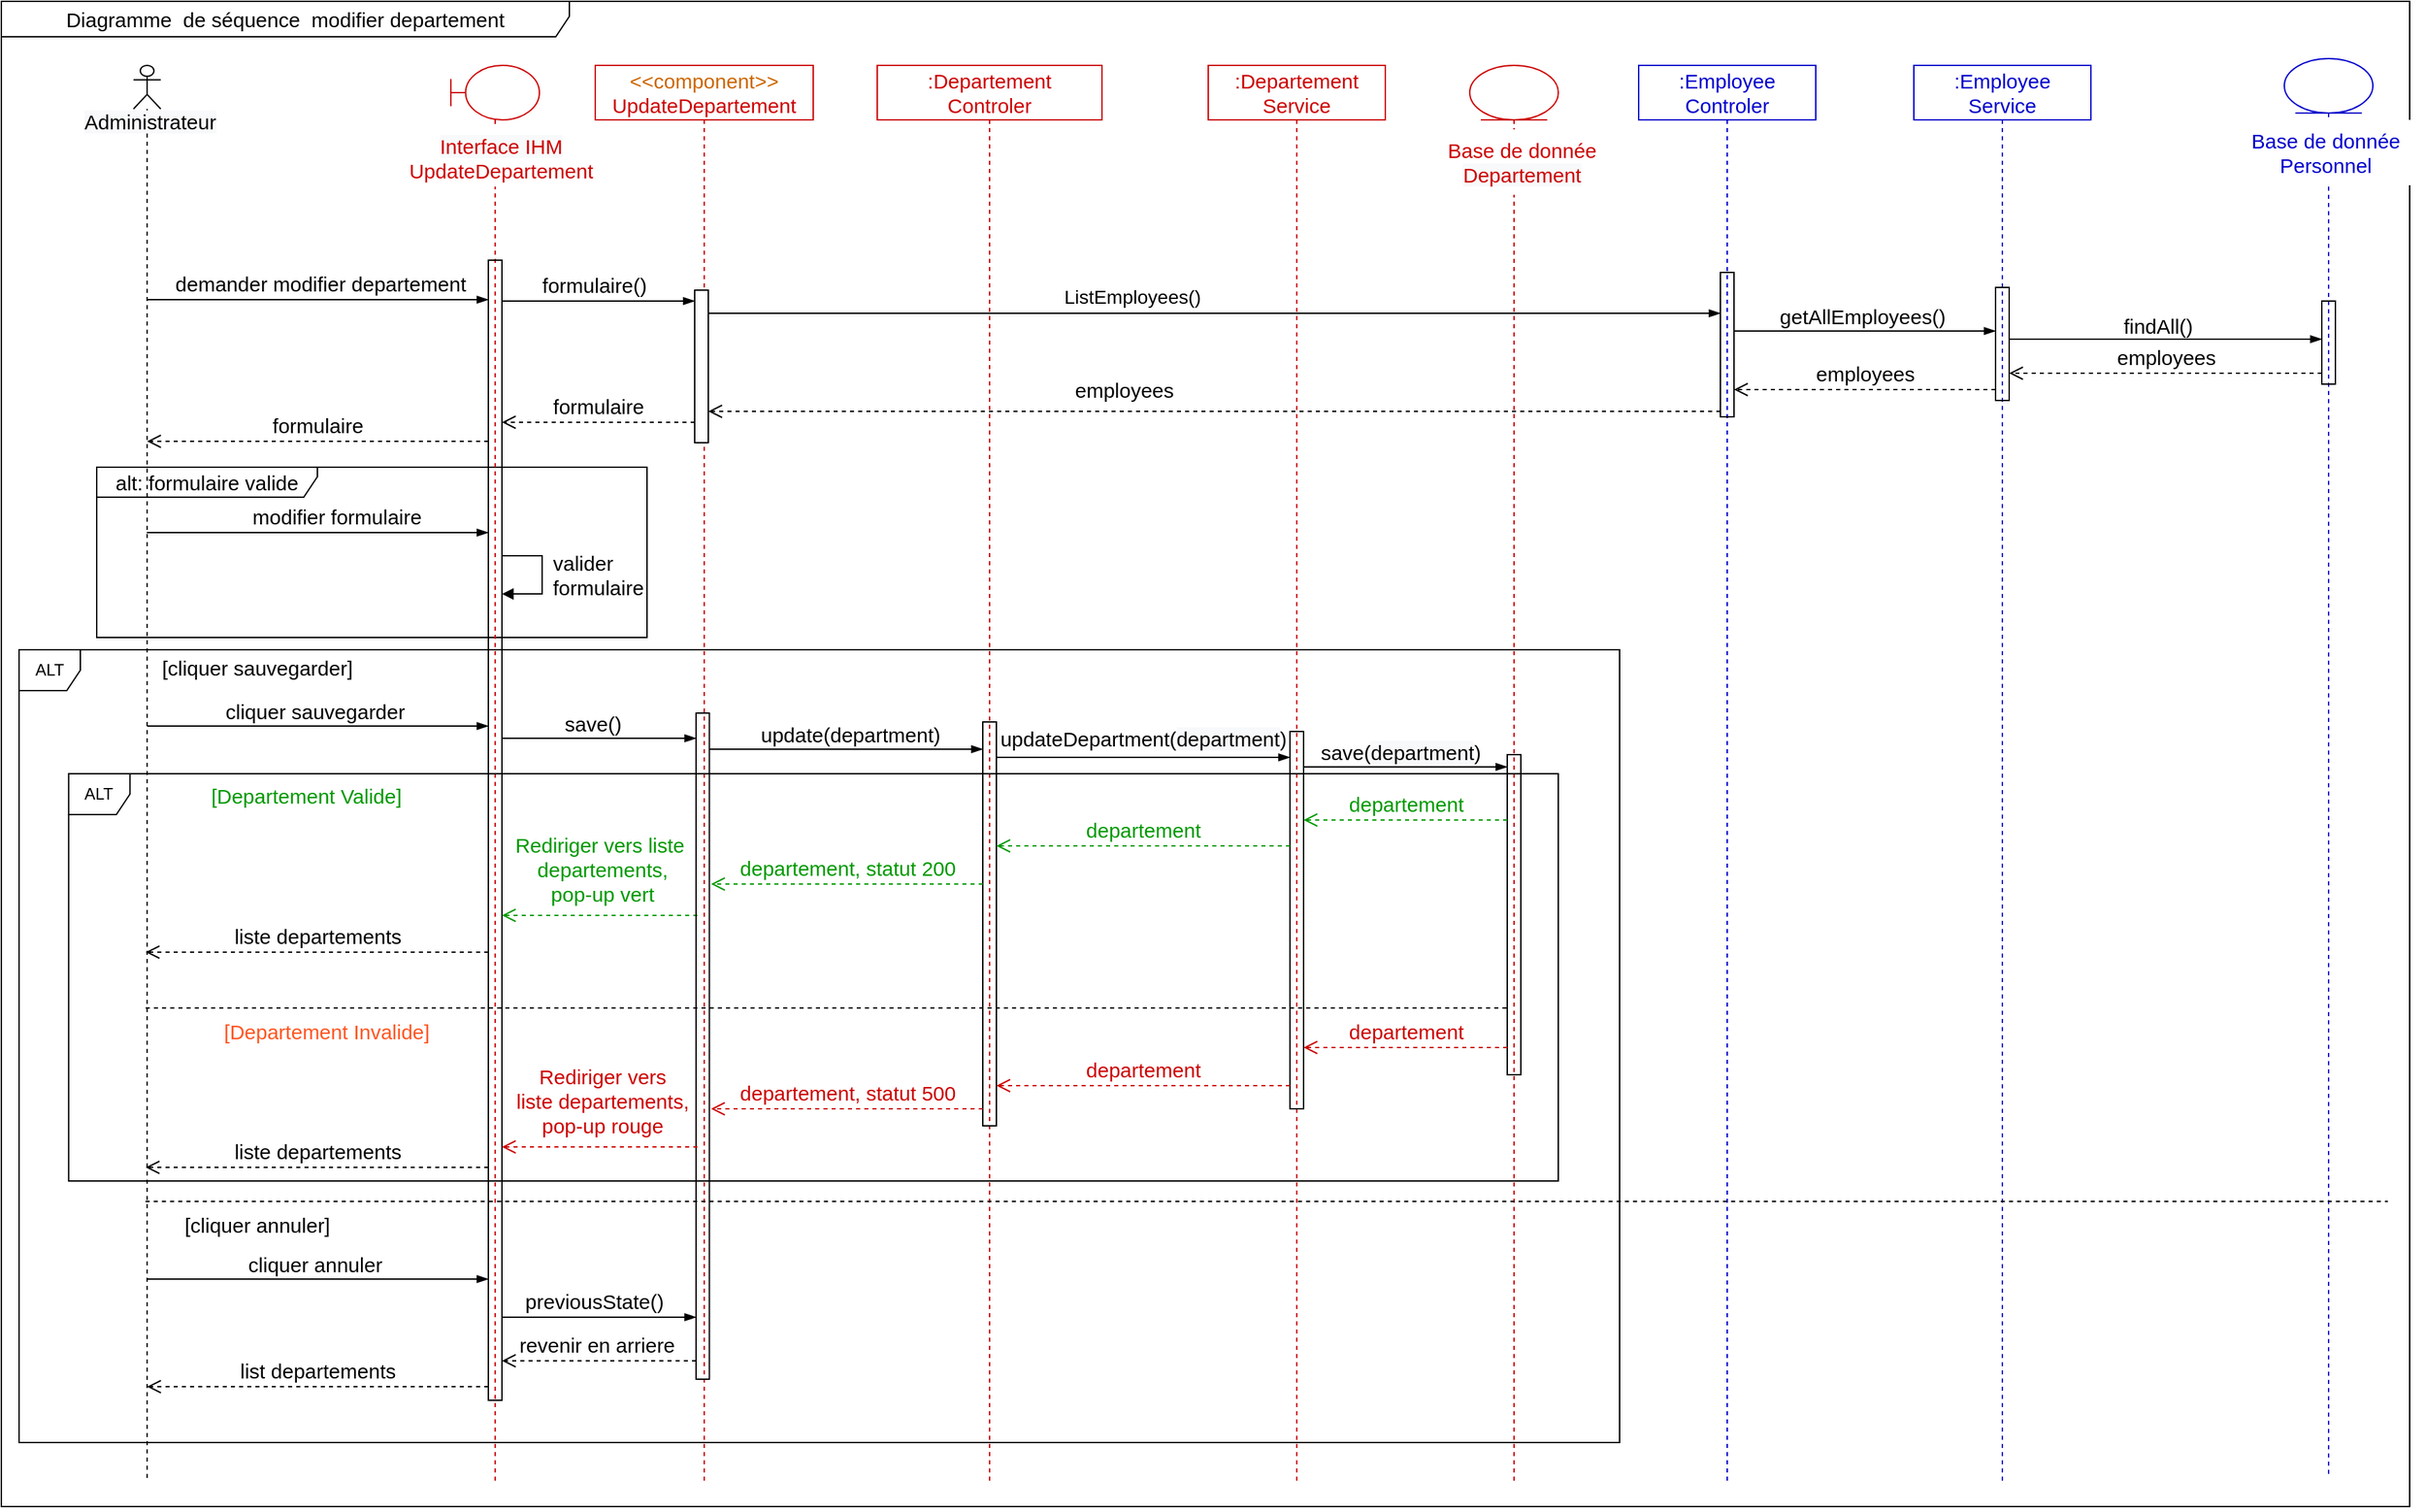 <mxfile version="20.2.4" type="github">
  <diagram id="Mkl_PsdnmxrldSqLvvV-" name="Page-1">
    <mxGraphModel dx="1673" dy="934" grid="0" gridSize="10" guides="1" tooltips="1" connect="1" arrows="1" fold="1" page="1" pageScale="1" pageWidth="827" pageHeight="1169" math="0" shadow="0">
      <root>
        <mxCell id="0" />
        <mxCell id="1" parent="0" />
        <mxCell id="fcN-yEFnmqgdUuzDJul8-133" value="Diagramme&amp;nbsp; de séquence&amp;nbsp; modifier departement" style="shape=umlFrame;whiteSpace=wrap;html=1;rounded=0;shadow=0;glass=0;sketch=0;fontSize=15;fillColor=none;width=417;height=26;" parent="1" vertex="1">
          <mxGeometry x="13" y="18" width="1768" height="1105" as="geometry" />
        </mxCell>
        <mxCell id="fcN-yEFnmqgdUuzDJul8-66" value="&lt;font style=&quot;font-size: 15px;&quot;&gt;alt: formulaire valide&lt;/font&gt;" style="shape=umlFrame;whiteSpace=wrap;html=1;width=162;height=22;" parent="1" vertex="1">
          <mxGeometry x="83" y="360" width="404" height="125" as="geometry" />
        </mxCell>
        <mxCell id="fcN-yEFnmqgdUuzDJul8-67" value=":Departement&lt;br&gt;Controler" style="shape=umlLifeline;perimeter=lifelinePerimeter;whiteSpace=wrap;html=1;container=1;collapsible=0;recursiveResize=0;outlineConnect=0;rounded=0;shadow=0;glass=0;sketch=0;fillColor=none;fontSize=15;fontColor=#CC0000;strokeColor=#CC0000;" parent="1" vertex="1">
          <mxGeometry x="656" y="65" width="165" height="1040" as="geometry" />
        </mxCell>
        <mxCell id="fcN-yEFnmqgdUuzDJul8-68" value="" style="html=1;points=[];perimeter=orthogonalPerimeter;rounded=0;shadow=0;glass=0;sketch=0;fontSize=15;fillColor=none;" parent="fcN-yEFnmqgdUuzDJul8-67" vertex="1">
          <mxGeometry x="77.5" y="482" width="10" height="296.5" as="geometry" />
        </mxCell>
        <mxCell id="fcN-yEFnmqgdUuzDJul8-69" style="edgeStyle=none;rounded=0;orthogonalLoop=1;jettySize=auto;html=1;fontSize=15;fontColor=#000000;strokeColor=#000000;endArrow=none;endFill=0;dashed=1;" parent="1" target="fcN-yEFnmqgdUuzDJul8-75" edge="1">
          <mxGeometry relative="1" as="geometry">
            <Array as="points">
              <mxPoint x="238" y="757" />
            </Array>
            <mxPoint x="118.962" y="757.0" as="sourcePoint" />
          </mxGeometry>
        </mxCell>
        <mxCell id="fcN-yEFnmqgdUuzDJul8-70" value="" style="shape=umlLifeline;participant=umlActor;perimeter=lifelinePerimeter;whiteSpace=wrap;html=1;container=1;collapsible=0;recursiveResize=0;verticalAlign=top;spacingTop=36;outlineConnect=0;fillColor=none;size=32;sketch=0;shadow=0;rounded=0;glass=0;" parent="1" vertex="1">
          <mxGeometry x="110" y="65" width="20" height="1040" as="geometry" />
        </mxCell>
        <mxCell id="fcN-yEFnmqgdUuzDJul8-71" value="&lt;span style=&quot;color: rgb(0, 0, 0); font-family: Helvetica; font-size: 15px; font-style: normal; font-variant-ligatures: normal; font-variant-caps: normal; font-weight: 400; letter-spacing: normal; orphans: 2; text-align: center; text-indent: 0px; text-transform: none; widows: 2; word-spacing: 0px; -webkit-text-stroke-width: 0px; background-color: rgb(248, 249, 250); text-decoration-thickness: initial; text-decoration-style: initial; text-decoration-color: initial; float: none; display: inline !important;&quot;&gt;Administrateur&lt;/span&gt;" style="text;whiteSpace=wrap;html=1;fontSize=15;" parent="1" vertex="1">
          <mxGeometry x="72" y="91" width="105" height="36" as="geometry" />
        </mxCell>
        <mxCell id="fcN-yEFnmqgdUuzDJul8-72" value=":Departement&lt;br&gt;Service" style="shape=umlLifeline;perimeter=lifelinePerimeter;whiteSpace=wrap;html=1;container=1;collapsible=0;recursiveResize=0;outlineConnect=0;rounded=0;shadow=0;glass=0;sketch=0;fillColor=none;fontSize=15;fontColor=#CC0000;strokeColor=#CC0000;" parent="1" vertex="1">
          <mxGeometry x="899" y="65" width="130" height="1040" as="geometry" />
        </mxCell>
        <mxCell id="fcN-yEFnmqgdUuzDJul8-73" value="" style="html=1;points=[];perimeter=orthogonalPerimeter;rounded=0;shadow=0;glass=0;sketch=0;fontSize=15;fillColor=none;" parent="fcN-yEFnmqgdUuzDJul8-72" vertex="1">
          <mxGeometry x="60" y="489" width="10" height="277" as="geometry" />
        </mxCell>
        <mxCell id="fcN-yEFnmqgdUuzDJul8-74" value="" style="shape=umlLifeline;participant=umlEntity;perimeter=lifelinePerimeter;whiteSpace=wrap;html=1;container=1;collapsible=0;recursiveResize=0;verticalAlign=top;spacingTop=36;outlineConnect=0;rounded=0;shadow=0;glass=0;sketch=0;fontSize=15;fillColor=none;fontColor=#CC6600;strokeColor=#CC0000;" parent="1" vertex="1">
          <mxGeometry x="1091" y="65" width="65" height="1040" as="geometry" />
        </mxCell>
        <mxCell id="fcN-yEFnmqgdUuzDJul8-75" value="" style="html=1;points=[];perimeter=orthogonalPerimeter;rounded=0;shadow=0;glass=0;sketch=0;fontSize=15;fillColor=none;" parent="fcN-yEFnmqgdUuzDJul8-74" vertex="1">
          <mxGeometry x="27.5" y="506" width="10" height="235" as="geometry" />
        </mxCell>
        <mxCell id="fcN-yEFnmqgdUuzDJul8-76" value="&lt;span style=&quot;font-family: Helvetica; font-size: 15px; font-style: normal; font-variant-ligatures: normal; font-variant-caps: normal; font-weight: 400; letter-spacing: normal; orphans: 2; text-indent: 0px; text-transform: none; widows: 2; word-spacing: 0px; -webkit-text-stroke-width: 0px; text-decoration-thickness: initial; text-decoration-style: initial; text-decoration-color: initial; float: none; display: inline !important;&quot;&gt;Base de donnée&lt;br&gt;&lt;span style=&quot;background-color: rgb(248, 249, 250);&quot;&gt;Departement&lt;/span&gt;&lt;br&gt;&lt;/span&gt;" style="text;whiteSpace=wrap;html=1;fontSize=15;align=center;fillColor=default;fontColor=#CC0000;labelBackgroundColor=default;" parent="fcN-yEFnmqgdUuzDJul8-74" vertex="1">
          <mxGeometry x="-21" y="47" width="119" height="48" as="geometry" />
        </mxCell>
        <mxCell id="fcN-yEFnmqgdUuzDJul8-77" value="" style="shape=umlLifeline;participant=umlBoundary;perimeter=lifelinePerimeter;whiteSpace=wrap;html=1;container=1;collapsible=0;recursiveResize=0;verticalAlign=top;spacingTop=36;outlineConnect=0;rounded=0;shadow=0;glass=0;sketch=0;fontSize=15;fillColor=none;fontColor=#CC6600;strokeColor=#CC0000;" parent="1" vertex="1">
          <mxGeometry x="343" y="65" width="65" height="1040" as="geometry" />
        </mxCell>
        <mxCell id="fcN-yEFnmqgdUuzDJul8-78" value="&lt;span style=&quot;font-family: Helvetica; font-size: 15px; font-style: normal; font-variant-ligatures: normal; font-variant-caps: normal; font-weight: 400; letter-spacing: normal; orphans: 2; text-indent: 0px; text-transform: none; widows: 2; word-spacing: 0px; -webkit-text-stroke-width: 0px; background-color: rgb(248, 249, 250); text-decoration-thickness: initial; text-decoration-style: initial; text-decoration-color: initial; float: none; display: inline !important;&quot;&gt;Interface IHM&lt;/span&gt;&lt;br style=&quot;font-family: Helvetica; font-size: 15px; font-style: normal; font-variant-ligatures: normal; font-variant-caps: normal; font-weight: 400; letter-spacing: normal; orphans: 2; text-indent: 0px; text-transform: none; widows: 2; word-spacing: 0px; -webkit-text-stroke-width: 0px; background-color: rgb(248, 249, 250); text-decoration-thickness: initial; text-decoration-style: initial; text-decoration-color: initial;&quot;&gt;UpdateDepartement" style="text;whiteSpace=wrap;html=1;fontSize=15;align=center;fillColor=default;fontColor=#CC0000;" parent="fcN-yEFnmqgdUuzDJul8-77" vertex="1">
          <mxGeometry x="-24" y="44" width="122" height="45" as="geometry" />
        </mxCell>
        <mxCell id="fcN-yEFnmqgdUuzDJul8-79" value="" style="html=1;points=[];perimeter=orthogonalPerimeter;rounded=0;shadow=0;glass=0;sketch=0;fontSize=15;fillColor=none;" parent="fcN-yEFnmqgdUuzDJul8-77" vertex="1">
          <mxGeometry x="27.5" y="143" width="10" height="837" as="geometry" />
        </mxCell>
        <mxCell id="fcN-yEFnmqgdUuzDJul8-80" value="valider&lt;br&gt;formulaire" style="edgeStyle=orthogonalEdgeStyle;html=1;align=left;spacingLeft=2;endArrow=block;rounded=0;fontSize=15;labelBackgroundColor=none;" parent="fcN-yEFnmqgdUuzDJul8-77" edge="1">
          <mxGeometry x="-0.001" y="4" relative="1" as="geometry">
            <mxPoint x="37.5" y="360.037" as="sourcePoint" />
            <Array as="points">
              <mxPoint x="67" y="360" />
              <mxPoint x="67" y="388" />
            </Array>
            <mxPoint x="37.5" y="388.037" as="targetPoint" />
            <mxPoint as="offset" />
          </mxGeometry>
        </mxCell>
        <mxCell id="fcN-yEFnmqgdUuzDJul8-81" value="" style="edgeStyle=elbowEdgeStyle;fontSize=12;html=1;endArrow=blockThin;endFill=1;rounded=0;" parent="1" source="fcN-yEFnmqgdUuzDJul8-70" target="fcN-yEFnmqgdUuzDJul8-79" edge="1">
          <mxGeometry width="160" relative="1" as="geometry">
            <mxPoint x="628" y="319" as="sourcePoint" />
            <mxPoint x="788" y="319" as="targetPoint" />
            <Array as="points">
              <mxPoint x="190" y="237" />
              <mxPoint x="171" y="210" />
            </Array>
          </mxGeometry>
        </mxCell>
        <mxCell id="fcN-yEFnmqgdUuzDJul8-82" value="demander modifier departement" style="edgeLabel;html=1;align=center;verticalAlign=middle;resizable=0;points=[];fontSize=15;" parent="fcN-yEFnmqgdUuzDJul8-81" vertex="1" connectable="0">
          <mxGeometry x="-0.395" relative="1" as="geometry">
            <mxPoint x="51" y="-12" as="offset" />
          </mxGeometry>
        </mxCell>
        <mxCell id="fcN-yEFnmqgdUuzDJul8-83" value="" style="edgeStyle=elbowEdgeStyle;fontSize=12;html=1;endArrow=blockThin;endFill=1;rounded=0;" parent="1" source="fcN-yEFnmqgdUuzDJul8-68" target="fcN-yEFnmqgdUuzDJul8-73" edge="1">
          <mxGeometry width="160" relative="1" as="geometry">
            <mxPoint x="743.5" y="573" as="sourcePoint" />
            <mxPoint x="959" y="573" as="targetPoint" />
            <Array as="points">
              <mxPoint x="778" y="573" />
              <mxPoint x="753" y="364" />
              <mxPoint x="602" y="349" />
              <mxPoint x="527" y="378" />
            </Array>
          </mxGeometry>
        </mxCell>
        <mxCell id="fcN-yEFnmqgdUuzDJul8-84" value="updateDepartment(&lt;span style=&quot;background-color: rgb(248, 249, 250);&quot;&gt;department&lt;/span&gt;)" style="edgeLabel;html=1;align=center;verticalAlign=middle;resizable=0;points=[];fontSize=15;" parent="fcN-yEFnmqgdUuzDJul8-83" vertex="1" connectable="0">
          <mxGeometry x="0.124" relative="1" as="geometry">
            <mxPoint x="-14" y="-14" as="offset" />
          </mxGeometry>
        </mxCell>
        <mxCell id="fcN-yEFnmqgdUuzDJul8-85" value="" style="edgeStyle=elbowEdgeStyle;fontSize=12;html=1;endArrow=blockThin;endFill=1;rounded=0;" parent="1" source="fcN-yEFnmqgdUuzDJul8-73" target="fcN-yEFnmqgdUuzDJul8-75" edge="1">
          <mxGeometry width="160" relative="1" as="geometry">
            <mxPoint x="474" y="404" as="sourcePoint" />
            <mxPoint x="634" y="404" as="targetPoint" />
            <Array as="points">
              <mxPoint x="1060" y="580" />
              <mxPoint x="969" y="591" />
              <mxPoint x="766" y="367" />
            </Array>
          </mxGeometry>
        </mxCell>
        <mxCell id="fcN-yEFnmqgdUuzDJul8-86" value="save(&lt;span style=&quot;background-color: rgb(248, 249, 250);&quot;&gt;department&lt;/span&gt;)" style="edgeLabel;html=1;align=center;verticalAlign=middle;resizable=0;points=[];fontSize=15;" parent="fcN-yEFnmqgdUuzDJul8-85" vertex="1" connectable="0">
          <mxGeometry x="-0.356" y="2" relative="1" as="geometry">
            <mxPoint x="23" y="-9" as="offset" />
          </mxGeometry>
        </mxCell>
        <mxCell id="fcN-yEFnmqgdUuzDJul8-87" value="&lt;font color=&quot;#009900&quot;&gt;departement&lt;/font&gt;" style="html=1;verticalAlign=bottom;endArrow=open;dashed=1;endSize=8;rounded=0;fontSize=15;strokeColor=#009900;" parent="1" source="fcN-yEFnmqgdUuzDJul8-75" target="fcN-yEFnmqgdUuzDJul8-73" edge="1">
          <mxGeometry relative="1" as="geometry">
            <mxPoint x="806" y="391" as="sourcePoint" />
            <mxPoint x="668" y="391" as="targetPoint" />
            <Array as="points">
              <mxPoint x="1025" y="619" />
            </Array>
          </mxGeometry>
        </mxCell>
        <mxCell id="fcN-yEFnmqgdUuzDJul8-88" value="&lt;span style=&quot;color: rgb(0, 153, 0);&quot;&gt;departement&lt;/span&gt;" style="html=1;verticalAlign=bottom;endArrow=open;dashed=1;endSize=8;rounded=0;fontSize=15;strokeColor=#009900;" parent="1" source="fcN-yEFnmqgdUuzDJul8-73" target="fcN-yEFnmqgdUuzDJul8-68" edge="1">
          <mxGeometry relative="1" as="geometry">
            <mxPoint x="658" y="396" as="sourcePoint" />
            <mxPoint x="477" y="396" as="targetPoint" />
            <Array as="points">
              <mxPoint x="895" y="638" />
            </Array>
          </mxGeometry>
        </mxCell>
        <mxCell id="fcN-yEFnmqgdUuzDJul8-89" value="&lt;span style=&quot;color: rgb(204, 102, 0);&quot;&gt;&amp;lt;&amp;lt;component&amp;gt;&amp;gt;&lt;/span&gt;&lt;br style=&quot;color: rgb(204, 102, 0);&quot;&gt;UpdateDepartement" style="shape=umlLifeline;perimeter=lifelinePerimeter;whiteSpace=wrap;html=1;container=1;collapsible=0;recursiveResize=0;outlineConnect=0;rounded=0;shadow=0;glass=0;sketch=0;fillColor=none;fontSize=15;fontColor=#CC0000;strokeColor=#CC0000;" parent="1" vertex="1">
          <mxGeometry x="449" y="65" width="160" height="1040" as="geometry" />
        </mxCell>
        <mxCell id="fcN-yEFnmqgdUuzDJul8-90" value="" style="html=1;points=[];perimeter=orthogonalPerimeter;" parent="fcN-yEFnmqgdUuzDJul8-89" vertex="1">
          <mxGeometry x="73" y="165" width="10" height="112" as="geometry" />
        </mxCell>
        <mxCell id="fcN-yEFnmqgdUuzDJul8-91" value="" style="fontSize=12;html=1;endArrow=blockThin;endFill=1;rounded=0;" parent="1" source="fcN-yEFnmqgdUuzDJul8-79" target="fcN-yEFnmqgdUuzDJul8-90" edge="1">
          <mxGeometry width="160" relative="1" as="geometry">
            <mxPoint x="294" y="256" as="sourcePoint" />
            <mxPoint x="599" y="366" as="targetPoint" />
            <Array as="points">
              <mxPoint x="382" y="238" />
            </Array>
          </mxGeometry>
        </mxCell>
        <mxCell id="fcN-yEFnmqgdUuzDJul8-92" value="formulaire()" style="edgeLabel;html=1;align=center;verticalAlign=middle;resizable=0;points=[];fontSize=15;" parent="fcN-yEFnmqgdUuzDJul8-91" vertex="1" connectable="0">
          <mxGeometry x="-0.006" y="-3" relative="1" as="geometry">
            <mxPoint x="-3" y="-15" as="offset" />
          </mxGeometry>
        </mxCell>
        <mxCell id="fcN-yEFnmqgdUuzDJul8-93" value="&lt;font style=&quot;font-size: 15px;&quot;&gt;formulaire&lt;/font&gt;" style="html=1;verticalAlign=bottom;endArrow=open;dashed=1;endSize=8;rounded=0;" parent="1" source="fcN-yEFnmqgdUuzDJul8-90" target="fcN-yEFnmqgdUuzDJul8-79" edge="1">
          <mxGeometry relative="1" as="geometry">
            <mxPoint x="438" y="323" as="sourcePoint" />
            <mxPoint x="358" y="323" as="targetPoint" />
            <Array as="points">
              <mxPoint x="469" y="327" />
            </Array>
          </mxGeometry>
        </mxCell>
        <mxCell id="fcN-yEFnmqgdUuzDJul8-94" value="&lt;font style=&quot;font-size: 15px;&quot;&gt;formulaire&lt;/font&gt;" style="html=1;verticalAlign=bottom;endArrow=open;dashed=1;endSize=8;rounded=0;" parent="1" source="fcN-yEFnmqgdUuzDJul8-79" target="fcN-yEFnmqgdUuzDJul8-70" edge="1">
          <mxGeometry relative="1" as="geometry">
            <mxPoint x="300.5" y="298" as="sourcePoint" />
            <mxPoint x="119.667" y="298" as="targetPoint" />
            <Array as="points">
              <mxPoint x="339" y="341" />
            </Array>
          </mxGeometry>
        </mxCell>
        <mxCell id="fcN-yEFnmqgdUuzDJul8-95" value="" style="fontSize=12;html=1;endArrow=blockThin;endFill=1;rounded=0;" parent="1" edge="1">
          <mxGeometry width="160" relative="1" as="geometry">
            <mxPoint x="119.759" y="408" as="sourcePoint" />
            <mxPoint x="370.5" y="408" as="targetPoint" />
            <Array as="points">
              <mxPoint x="255" y="408" />
            </Array>
          </mxGeometry>
        </mxCell>
        <mxCell id="fcN-yEFnmqgdUuzDJul8-96" value="modifier formulaire" style="edgeLabel;html=1;align=center;verticalAlign=middle;resizable=0;points=[];fontSize=15;" parent="fcN-yEFnmqgdUuzDJul8-95" vertex="1" connectable="0">
          <mxGeometry x="0.128" y="-4" relative="1" as="geometry">
            <mxPoint x="-3" y="-16" as="offset" />
          </mxGeometry>
        </mxCell>
        <mxCell id="fcN-yEFnmqgdUuzDJul8-97" value="" style="fontSize=12;html=1;endArrow=blockThin;endFill=1;rounded=0;" parent="1" source="fcN-yEFnmqgdUuzDJul8-79" target="fcN-yEFnmqgdUuzDJul8-107" edge="1">
          <mxGeometry width="160" relative="1" as="geometry">
            <mxPoint x="380.5" y="542.0" as="sourcePoint" />
            <mxPoint x="524" y="542" as="targetPoint" />
            <Array as="points">
              <mxPoint x="487" y="559" />
            </Array>
          </mxGeometry>
        </mxCell>
        <mxCell id="fcN-yEFnmqgdUuzDJul8-98" value="save()" style="edgeLabel;html=1;align=center;verticalAlign=middle;resizable=0;points=[];labelBackgroundColor=none;fontSize=15;" parent="fcN-yEFnmqgdUuzDJul8-97" vertex="1" connectable="0">
          <mxGeometry x="-0.081" y="1" relative="1" as="geometry">
            <mxPoint x="1" y="-10" as="offset" />
          </mxGeometry>
        </mxCell>
        <mxCell id="fcN-yEFnmqgdUuzDJul8-99" value="" style="fontSize=12;html=1;endArrow=blockThin;endFill=1;rounded=0;" parent="1" source="fcN-yEFnmqgdUuzDJul8-107" target="fcN-yEFnmqgdUuzDJul8-68" edge="1">
          <mxGeometry width="160" relative="1" as="geometry">
            <mxPoint x="534" y="567" as="sourcePoint" />
            <mxPoint x="733.5" y="567" as="targetPoint" />
            <Array as="points">
              <mxPoint x="552" y="567" />
            </Array>
          </mxGeometry>
        </mxCell>
        <mxCell id="fcN-yEFnmqgdUuzDJul8-100" value="&lt;span style=&quot;font-size: 15px;&quot;&gt;update(department)&lt;/span&gt;" style="edgeLabel;html=1;align=center;verticalAlign=middle;resizable=0;points=[];labelBackgroundColor=none;fontSize=15;" parent="fcN-yEFnmqgdUuzDJul8-99" vertex="1" connectable="0">
          <mxGeometry x="0.25" relative="1" as="geometry">
            <mxPoint x="-23" y="-11" as="offset" />
          </mxGeometry>
        </mxCell>
        <mxCell id="fcN-yEFnmqgdUuzDJul8-101" value="&lt;span style=&quot;color: rgb(0, 153, 0);&quot;&gt;departement&lt;/span&gt;&lt;font color=&quot;#009900&quot;&gt;, statut 200&lt;/font&gt;" style="html=1;verticalAlign=bottom;endArrow=open;dashed=1;endSize=8;rounded=0;fontSize=15;strokeColor=#009900;" parent="1" source="fcN-yEFnmqgdUuzDJul8-68" edge="1">
          <mxGeometry relative="1" as="geometry">
            <mxPoint x="661" y="638" as="sourcePoint" />
            <mxPoint x="534" y="666" as="targetPoint" />
            <Array as="points">
              <mxPoint x="633" y="666" />
            </Array>
          </mxGeometry>
        </mxCell>
        <mxCell id="fcN-yEFnmqgdUuzDJul8-102" value="&lt;font color=&quot;#009900&quot;&gt;Rediriger vers liste&amp;nbsp;&lt;br&gt;&lt;/font&gt;&lt;span style=&quot;color: rgb(0, 153, 0);&quot;&gt;departements&lt;/span&gt;&lt;font color=&quot;#009900&quot;&gt;,&lt;br&gt;pop-up vert&lt;br&gt;&lt;/font&gt;" style="html=1;verticalAlign=bottom;endArrow=open;dashed=1;endSize=8;rounded=0;fontSize=15;strokeColor=#009900;" parent="1" edge="1">
          <mxGeometry x="-0.014" y="-4" relative="1" as="geometry">
            <mxPoint x="524" y="689" as="sourcePoint" />
            <mxPoint x="380.5" y="689" as="targetPoint" />
            <Array as="points">
              <mxPoint x="459" y="689" />
            </Array>
            <mxPoint as="offset" />
          </mxGeometry>
        </mxCell>
        <mxCell id="fcN-yEFnmqgdUuzDJul8-103" value="&lt;font color=&quot;#000000&quot;&gt;liste departements&lt;/font&gt;" style="html=1;verticalAlign=bottom;endArrow=open;dashed=1;endSize=8;rounded=0;fontSize=15;fontColor=#009900;strokeColor=#000000;" parent="1" edge="1">
          <mxGeometry relative="1" as="geometry">
            <mxPoint x="370.5" y="716" as="sourcePoint" />
            <mxPoint x="118.962" y="716" as="targetPoint" />
            <Array as="points">
              <mxPoint x="274" y="716" />
            </Array>
          </mxGeometry>
        </mxCell>
        <mxCell id="fcN-yEFnmqgdUuzDJul8-104" value="" style="group" parent="1" vertex="1" connectable="0">
          <mxGeometry x="37" y="381" width="1755" height="745" as="geometry" />
        </mxCell>
        <mxCell id="fcN-yEFnmqgdUuzDJul8-111" value="ALT" style="shape=umlFrame;whiteSpace=wrap;html=1;width=45;height=30;" parent="fcN-yEFnmqgdUuzDJul8-104" vertex="1">
          <mxGeometry x="-11.0" y="113" width="1175" height="582" as="geometry" />
        </mxCell>
        <mxCell id="fcN-yEFnmqgdUuzDJul8-105" value="&lt;div style=&quot;text-align: left; font-size: 15px;&quot;&gt;&lt;span style=&quot;background-color: initial; font-size: 15px;&quot;&gt;[Departement&amp;nbsp;&lt;/span&gt;&lt;span style=&quot;background-color: initial; text-align: right; font-size: 15px;&quot;&gt;Valide]&lt;/span&gt;&lt;/div&gt;" style="text;html=1;strokeColor=none;fillColor=none;align=center;verticalAlign=middle;whiteSpace=wrap;rounded=0;fontSize=15;fontColor=#009900;" parent="fcN-yEFnmqgdUuzDJul8-104" vertex="1">
          <mxGeometry x="99.136" y="207.74" width="201.749" height="24.35" as="geometry" />
        </mxCell>
        <mxCell id="fcN-yEFnmqgdUuzDJul8-106" value="[Departement Invalide]" style="text;html=1;strokeColor=none;fillColor=none;align=center;verticalAlign=middle;whiteSpace=wrap;rounded=0;fontSize=15;fontColor=#FF5521;" parent="fcN-yEFnmqgdUuzDJul8-104" vertex="1">
          <mxGeometry x="132.921" y="382.002" width="163.512" height="22.604" as="geometry" />
        </mxCell>
        <mxCell id="fcN-yEFnmqgdUuzDJul8-107" value="" style="html=1;points=[];perimeter=orthogonalPerimeter;rounded=0;shadow=0;glass=0;sketch=0;fontSize=15;fillColor=none;" parent="fcN-yEFnmqgdUuzDJul8-104" vertex="1">
          <mxGeometry x="485.997" y="159.5" width="9.769" height="489" as="geometry" />
        </mxCell>
        <mxCell id="fcN-yEFnmqgdUuzDJul8-108" value="&lt;div style=&quot;text-align: left;&quot;&gt;&lt;span style=&quot;color: rgb(0, 0, 0); text-align: center; background-color: rgb(255, 255, 255);&quot;&gt;&lt;font style=&quot;font-size: 15px;&quot;&gt;[cliquer sauvegarder]&lt;/font&gt;&lt;/span&gt;&lt;br&gt;&lt;/div&gt;" style="text;html=1;strokeColor=none;fillColor=none;align=center;verticalAlign=bottom;whiteSpace=wrap;rounded=0;fontSize=15;fontColor=#009900;" parent="fcN-yEFnmqgdUuzDJul8-104" vertex="1">
          <mxGeometry x="89.875" y="114" width="148.489" height="24.35" as="geometry" />
        </mxCell>
        <mxCell id="fcN-yEFnmqgdUuzDJul8-109" value="&lt;div style=&quot;text-align: left;&quot;&gt;&lt;span style=&quot;color: rgb(0, 0, 0); text-align: center; background-color: rgb(255, 255, 255);&quot;&gt;&lt;font style=&quot;font-size: 15px;&quot;&gt;[cliquer annuler]&lt;/font&gt;&lt;/span&gt;&lt;br&gt;&lt;/div&gt;" style="text;html=1;strokeColor=none;fillColor=none;align=center;verticalAlign=bottom;whiteSpace=wrap;rounded=0;fontSize=15;fontColor=#009900;" parent="fcN-yEFnmqgdUuzDJul8-104" vertex="1">
          <mxGeometry x="89.875" y="523" width="148.489" height="24.35" as="geometry" />
        </mxCell>
        <mxCell id="fcN-yEFnmqgdUuzDJul8-110" value="ALT" style="shape=umlFrame;whiteSpace=wrap;html=1;width=45;height=30;" parent="fcN-yEFnmqgdUuzDJul8-104" vertex="1">
          <mxGeometry x="25.4" y="204" width="1093.6" height="299" as="geometry" />
        </mxCell>
        <mxCell id="fcN-yEFnmqgdUuzDJul8-112" value="&lt;font color=&quot;#cc0000&quot;&gt;departement&lt;/font&gt;" style="html=1;verticalAlign=bottom;endArrow=open;dashed=1;endSize=8;rounded=0;fontSize=15;fontColor=#000000;strokeColor=#CC0000;" parent="1" source="fcN-yEFnmqgdUuzDJul8-75" target="fcN-yEFnmqgdUuzDJul8-73" edge="1">
          <mxGeometry relative="1" as="geometry">
            <mxPoint x="680" y="796" as="sourcePoint" />
            <mxPoint x="600" y="796" as="targetPoint" />
            <Array as="points">
              <mxPoint x="1038" y="786" />
            </Array>
          </mxGeometry>
        </mxCell>
        <mxCell id="fcN-yEFnmqgdUuzDJul8-113" value="&lt;span style=&quot;color: rgb(204, 0, 0);&quot;&gt;departement&lt;/span&gt;" style="html=1;verticalAlign=bottom;endArrow=open;dashed=1;endSize=8;rounded=0;fontSize=15;fontColor=#000000;strokeColor=#CC0000;" parent="1" source="fcN-yEFnmqgdUuzDJul8-73" target="fcN-yEFnmqgdUuzDJul8-68" edge="1">
          <mxGeometry relative="1" as="geometry">
            <mxPoint x="915" y="826" as="sourcePoint" />
            <mxPoint x="744" y="826" as="targetPoint" />
            <Array as="points">
              <mxPoint x="879" y="814" />
            </Array>
          </mxGeometry>
        </mxCell>
        <mxCell id="fcN-yEFnmqgdUuzDJul8-114" value="&lt;span style=&quot;color: rgb(204, 0, 0);&quot;&gt;departement&lt;/span&gt;&lt;font color=&quot;#cc0000&quot;&gt;, statut 500&lt;/font&gt;" style="html=1;verticalAlign=bottom;endArrow=open;dashed=1;endSize=8;rounded=0;fontSize=15;fontColor=#000000;strokeColor=#CC0000;" parent="1" source="fcN-yEFnmqgdUuzDJul8-68" edge="1">
          <mxGeometry relative="1" as="geometry">
            <mxPoint x="651" y="823" as="sourcePoint" />
            <mxPoint x="534" y="831" as="targetPoint" />
            <Array as="points">
              <mxPoint x="619" y="831" />
            </Array>
          </mxGeometry>
        </mxCell>
        <mxCell id="fcN-yEFnmqgdUuzDJul8-115" value="&lt;font color=&quot;#cc0000&quot;&gt;Rediriger vers &lt;br&gt;liste&amp;nbsp;&lt;/font&gt;&lt;span style=&quot;color: rgb(204, 0, 0);&quot;&gt;departements&lt;/span&gt;&lt;font color=&quot;#cc0000&quot;&gt;,&lt;br&gt;pop-up rouge&lt;/font&gt;" style="html=1;verticalAlign=bottom;endArrow=open;dashed=1;endSize=8;rounded=0;fontSize=15;strokeColor=#CC0000;labelBackgroundColor=none;" parent="1" edge="1">
          <mxGeometry x="-0.014" y="-4" relative="1" as="geometry">
            <mxPoint x="524" y="859" as="sourcePoint" />
            <mxPoint x="380.5" y="859" as="targetPoint" />
            <Array as="points">
              <mxPoint x="445" y="859" />
            </Array>
            <mxPoint as="offset" />
          </mxGeometry>
        </mxCell>
        <mxCell id="fcN-yEFnmqgdUuzDJul8-116" value="&lt;font color=&quot;#000000&quot;&gt;liste&amp;nbsp;&lt;/font&gt;&lt;span style=&quot;color: rgb(0, 0, 0);&quot;&gt;departements&lt;/span&gt;" style="html=1;verticalAlign=bottom;endArrow=open;dashed=1;endSize=8;rounded=0;fontSize=15;fontColor=#009900;strokeColor=#000000;" parent="1" edge="1">
          <mxGeometry relative="1" as="geometry">
            <mxPoint x="370.5" y="874" as="sourcePoint" />
            <mxPoint x="118.962" y="874" as="targetPoint" />
            <Array as="points">
              <mxPoint x="231" y="874" />
            </Array>
          </mxGeometry>
        </mxCell>
        <mxCell id="fcN-yEFnmqgdUuzDJul8-117" value=":Employee&lt;br&gt;Controler" style="shape=umlLifeline;perimeter=lifelinePerimeter;whiteSpace=wrap;html=1;container=1;collapsible=0;recursiveResize=0;outlineConnect=0;rounded=0;shadow=0;glass=0;sketch=0;fillColor=none;fontSize=15;strokeColor=#0000CC;fontColor=#0000CC;" parent="1" vertex="1">
          <mxGeometry x="1215" y="65" width="130" height="1040" as="geometry" />
        </mxCell>
        <mxCell id="fcN-yEFnmqgdUuzDJul8-118" value="" style="html=1;points=[];perimeter=orthogonalPerimeter;rounded=0;shadow=0;glass=0;sketch=0;fontSize=15;fillColor=none;" parent="fcN-yEFnmqgdUuzDJul8-117" vertex="1">
          <mxGeometry x="60" y="152" width="10" height="106" as="geometry" />
        </mxCell>
        <mxCell id="fcN-yEFnmqgdUuzDJul8-119" value="" style="shape=umlLifeline;participant=umlEntity;perimeter=lifelinePerimeter;whiteSpace=wrap;html=1;container=1;collapsible=0;recursiveResize=0;verticalAlign=top;spacingTop=36;outlineConnect=0;rounded=0;shadow=0;glass=0;sketch=0;fontSize=15;fillColor=none;strokeColor=#0000CC;" parent="1" vertex="1">
          <mxGeometry x="1689" y="60" width="65" height="1040" as="geometry" />
        </mxCell>
        <mxCell id="fcN-yEFnmqgdUuzDJul8-120" value="Base de donnée&lt;br&gt;Personnel" style="text;whiteSpace=wrap;html=1;fontSize=15;align=center;fillColor=default;fontColor=#0000CC;" parent="fcN-yEFnmqgdUuzDJul8-119" vertex="1">
          <mxGeometry x="-33" y="45" width="127" height="48" as="geometry" />
        </mxCell>
        <mxCell id="fcN-yEFnmqgdUuzDJul8-121" value="" style="html=1;points=[];perimeter=orthogonalPerimeter;rounded=0;shadow=0;glass=0;sketch=0;fontSize=15;fillColor=none;" parent="fcN-yEFnmqgdUuzDJul8-119" vertex="1">
          <mxGeometry x="27.5" y="178" width="10" height="61" as="geometry" />
        </mxCell>
        <mxCell id="fcN-yEFnmqgdUuzDJul8-122" value=":Employee&lt;br&gt;Service" style="shape=umlLifeline;perimeter=lifelinePerimeter;whiteSpace=wrap;html=1;container=1;collapsible=0;recursiveResize=0;outlineConnect=0;rounded=0;shadow=0;glass=0;sketch=0;fillColor=none;fontSize=15;strokeColor=#0000CC;fontColor=#0000CC;" parent="1" vertex="1">
          <mxGeometry x="1417" y="65" width="130" height="1040" as="geometry" />
        </mxCell>
        <mxCell id="fcN-yEFnmqgdUuzDJul8-123" value="" style="html=1;points=[];perimeter=orthogonalPerimeter;rounded=0;shadow=0;glass=0;sketch=0;fontSize=15;fillColor=none;" parent="fcN-yEFnmqgdUuzDJul8-122" vertex="1">
          <mxGeometry x="60" y="163" width="10" height="83" as="geometry" />
        </mxCell>
        <mxCell id="fcN-yEFnmqgdUuzDJul8-124" value="" style="edgeStyle=elbowEdgeStyle;fontSize=12;html=1;endArrow=blockThin;endFill=1;rounded=0;fontColor=#CC0000;" parent="1" source="fcN-yEFnmqgdUuzDJul8-90" target="fcN-yEFnmqgdUuzDJul8-118" edge="1">
          <mxGeometry width="160" relative="1" as="geometry">
            <mxPoint x="841" y="372" as="sourcePoint" />
            <mxPoint x="1001" y="372" as="targetPoint" />
            <Array as="points">
              <mxPoint x="1209" y="247" />
            </Array>
          </mxGeometry>
        </mxCell>
        <mxCell id="fcN-yEFnmqgdUuzDJul8-125" value="&lt;font style=&quot;font-size: 14px;&quot;&gt;ListEmployees()&lt;/font&gt;" style="edgeLabel;html=1;align=center;verticalAlign=middle;resizable=0;points=[];fontColor=#000000;" parent="fcN-yEFnmqgdUuzDJul8-124" vertex="1" connectable="0">
          <mxGeometry x="-0.164" y="-2" relative="1" as="geometry">
            <mxPoint y="-14" as="offset" />
          </mxGeometry>
        </mxCell>
        <mxCell id="fcN-yEFnmqgdUuzDJul8-126" value="" style="edgeStyle=elbowEdgeStyle;fontSize=12;html=1;endArrow=blockThin;endFill=1;rounded=0;" parent="1" source="fcN-yEFnmqgdUuzDJul8-123" target="fcN-yEFnmqgdUuzDJul8-121" edge="1">
          <mxGeometry width="160" relative="1" as="geometry">
            <mxPoint x="1015" y="313" as="sourcePoint" />
            <mxPoint x="1225" y="280" as="targetPoint" />
            <Array as="points">
              <mxPoint x="1612" y="266" />
              <mxPoint x="1590" y="254" />
              <mxPoint x="1427" y="263" />
              <mxPoint x="917" y="318" />
            </Array>
          </mxGeometry>
        </mxCell>
        <mxCell id="fcN-yEFnmqgdUuzDJul8-127" value="findAll()" style="edgeLabel;html=1;align=center;verticalAlign=middle;resizable=0;points=[];fontSize=15;labelBackgroundColor=none;" parent="fcN-yEFnmqgdUuzDJul8-126" vertex="1" connectable="0">
          <mxGeometry x="-0.356" y="2" relative="1" as="geometry">
            <mxPoint x="35" y="-8" as="offset" />
          </mxGeometry>
        </mxCell>
        <mxCell id="fcN-yEFnmqgdUuzDJul8-128" value="" style="edgeStyle=elbowEdgeStyle;fontSize=12;html=1;endArrow=blockThin;endFill=1;rounded=0;" parent="1" source="fcN-yEFnmqgdUuzDJul8-118" target="fcN-yEFnmqgdUuzDJul8-123" edge="1">
          <mxGeometry width="160" relative="1" as="geometry">
            <mxPoint x="1327" y="273" as="sourcePoint" />
            <mxPoint x="1571" y="273" as="targetPoint" />
            <Array as="points">
              <mxPoint x="1461" y="260" />
              <mxPoint x="1470" y="273" />
              <mxPoint x="1319" y="258" />
              <mxPoint x="1244" y="287" />
            </Array>
          </mxGeometry>
        </mxCell>
        <mxCell id="fcN-yEFnmqgdUuzDJul8-129" value="getAllEmployees()" style="edgeLabel;html=1;align=center;verticalAlign=middle;resizable=0;points=[];fontSize=15;labelBackgroundColor=none;" parent="fcN-yEFnmqgdUuzDJul8-128" vertex="1" connectable="0">
          <mxGeometry x="0.124" relative="1" as="geometry">
            <mxPoint x="-14" y="-11" as="offset" />
          </mxGeometry>
        </mxCell>
        <mxCell id="fcN-yEFnmqgdUuzDJul8-130" value="employees" style="html=1;verticalAlign=bottom;endArrow=open;dashed=1;endSize=8;rounded=0;fontSize=15;" parent="1" source="fcN-yEFnmqgdUuzDJul8-121" target="fcN-yEFnmqgdUuzDJul8-123" edge="1">
          <mxGeometry relative="1" as="geometry">
            <mxPoint x="1704.5" y="459" as="sourcePoint" />
            <mxPoint x="1553" y="459" as="targetPoint" />
            <Array as="points">
              <mxPoint x="1668" y="291" />
            </Array>
          </mxGeometry>
        </mxCell>
        <mxCell id="fcN-yEFnmqgdUuzDJul8-131" value="employees" style="html=1;verticalAlign=bottom;endArrow=open;dashed=1;endSize=8;rounded=0;fontSize=15;" parent="1" source="fcN-yEFnmqgdUuzDJul8-123" target="fcN-yEFnmqgdUuzDJul8-118" edge="1">
          <mxGeometry relative="1" as="geometry">
            <mxPoint x="1535.5" y="296" as="sourcePoint" />
            <mxPoint x="1385" y="296" as="targetPoint" />
            <Array as="points">
              <mxPoint x="1451" y="303" />
            </Array>
          </mxGeometry>
        </mxCell>
        <mxCell id="fcN-yEFnmqgdUuzDJul8-132" value="employees" style="html=1;verticalAlign=bottom;endArrow=open;dashed=1;endSize=8;rounded=0;fontSize=15;" parent="1" source="fcN-yEFnmqgdUuzDJul8-118" target="fcN-yEFnmqgdUuzDJul8-90" edge="1">
          <mxGeometry x="0.179" y="-4" relative="1" as="geometry">
            <mxPoint x="931.5" y="319" as="sourcePoint" />
            <mxPoint x="781" y="319" as="targetPoint" />
            <Array as="points">
              <mxPoint x="883" y="319" />
            </Array>
            <mxPoint as="offset" />
          </mxGeometry>
        </mxCell>
        <mxCell id="fcN-yEFnmqgdUuzDJul8-134" value="" style="edgeStyle=elbowEdgeStyle;fontSize=12;html=1;endArrow=blockThin;endFill=1;rounded=0;fontColor=#000000;" parent="1" source="fcN-yEFnmqgdUuzDJul8-70" target="fcN-yEFnmqgdUuzDJul8-79" edge="1">
          <mxGeometry width="160" relative="1" as="geometry">
            <mxPoint x="311" y="556" as="sourcePoint" />
            <mxPoint x="471" y="556" as="targetPoint" />
            <Array as="points">
              <mxPoint x="343" y="550" />
              <mxPoint x="225" y="535" />
            </Array>
          </mxGeometry>
        </mxCell>
        <mxCell id="fcN-yEFnmqgdUuzDJul8-135" value="cliquer sauvegarder" style="edgeLabel;html=1;align=center;verticalAlign=middle;resizable=0;points=[];fontSize=15;fontColor=#000000;" parent="fcN-yEFnmqgdUuzDJul8-134" vertex="1" connectable="0">
          <mxGeometry x="-0.022" y="2" relative="1" as="geometry">
            <mxPoint y="-9" as="offset" />
          </mxGeometry>
        </mxCell>
        <mxCell id="fcN-yEFnmqgdUuzDJul8-136" style="rounded=0;orthogonalLoop=1;jettySize=auto;html=1;fontSize=15;fontColor=#000000;strokeColor=#000000;endArrow=none;endFill=0;dashed=1;" parent="1" edge="1">
          <mxGeometry relative="1" as="geometry">
            <mxPoint x="118.833" y="899" as="sourcePoint" />
            <mxPoint x="1765" y="899" as="targetPoint" />
          </mxGeometry>
        </mxCell>
        <mxCell id="fcN-yEFnmqgdUuzDJul8-137" value="" style="edgeStyle=elbowEdgeStyle;fontSize=12;html=1;endArrow=blockThin;endFill=1;rounded=0;fontColor=#000000;" parent="1" source="fcN-yEFnmqgdUuzDJul8-70" target="fcN-yEFnmqgdUuzDJul8-79" edge="1">
          <mxGeometry width="160" relative="1" as="geometry">
            <mxPoint x="120.004" y="956.0" as="sourcePoint" />
            <mxPoint x="371.18" y="956.0" as="targetPoint" />
            <Array as="points">
              <mxPoint x="343.68" y="956" />
              <mxPoint x="225.68" y="941" />
            </Array>
          </mxGeometry>
        </mxCell>
        <mxCell id="fcN-yEFnmqgdUuzDJul8-138" value="cliquer annuler" style="edgeLabel;html=1;align=center;verticalAlign=middle;resizable=0;points=[];fontSize=15;fontColor=#000000;" parent="fcN-yEFnmqgdUuzDJul8-137" vertex="1" connectable="0">
          <mxGeometry x="-0.022" y="2" relative="1" as="geometry">
            <mxPoint y="-9" as="offset" />
          </mxGeometry>
        </mxCell>
        <mxCell id="fcN-yEFnmqgdUuzDJul8-139" value="" style="edgeStyle=elbowEdgeStyle;fontSize=12;html=1;endArrow=blockThin;endFill=1;rounded=0;fontColor=#000000;" parent="1" source="fcN-yEFnmqgdUuzDJul8-79" target="fcN-yEFnmqgdUuzDJul8-107" edge="1">
          <mxGeometry width="160" relative="1" as="geometry">
            <mxPoint x="301" y="893" as="sourcePoint" />
            <mxPoint x="461" y="893" as="targetPoint" />
            <Array as="points">
              <mxPoint x="445" y="984" />
            </Array>
          </mxGeometry>
        </mxCell>
        <mxCell id="fcN-yEFnmqgdUuzDJul8-140" value="previousState()" style="edgeLabel;html=1;align=center;verticalAlign=middle;resizable=0;points=[];fontSize=15;fontColor=#000000;" parent="fcN-yEFnmqgdUuzDJul8-139" vertex="1" connectable="0">
          <mxGeometry x="-0.29" y="-1" relative="1" as="geometry">
            <mxPoint x="17" y="-13" as="offset" />
          </mxGeometry>
        </mxCell>
        <mxCell id="fcN-yEFnmqgdUuzDJul8-141" value="revenir en arriere&amp;nbsp;" style="html=1;verticalAlign=bottom;endArrow=open;dashed=1;endSize=8;rounded=0;fontSize=15;fontColor=#000000;" parent="1" source="fcN-yEFnmqgdUuzDJul8-107" target="fcN-yEFnmqgdUuzDJul8-79" edge="1">
          <mxGeometry relative="1" as="geometry">
            <mxPoint x="373" y="1086" as="sourcePoint" />
            <mxPoint x="293" y="1086" as="targetPoint" />
            <Array as="points">
              <mxPoint x="468" y="1016" />
            </Array>
          </mxGeometry>
        </mxCell>
        <mxCell id="fcN-yEFnmqgdUuzDJul8-142" value="list departements" style="html=1;verticalAlign=bottom;endArrow=open;dashed=1;endSize=8;rounded=0;fontSize=15;fontColor=#000000;" parent="1" source="fcN-yEFnmqgdUuzDJul8-79" target="fcN-yEFnmqgdUuzDJul8-70" edge="1">
          <mxGeometry relative="1" as="geometry">
            <mxPoint x="295" y="1011" as="sourcePoint" />
            <mxPoint x="215" y="1011" as="targetPoint" />
            <Array as="points">
              <mxPoint x="255" y="1035" />
            </Array>
          </mxGeometry>
        </mxCell>
      </root>
    </mxGraphModel>
  </diagram>
</mxfile>
